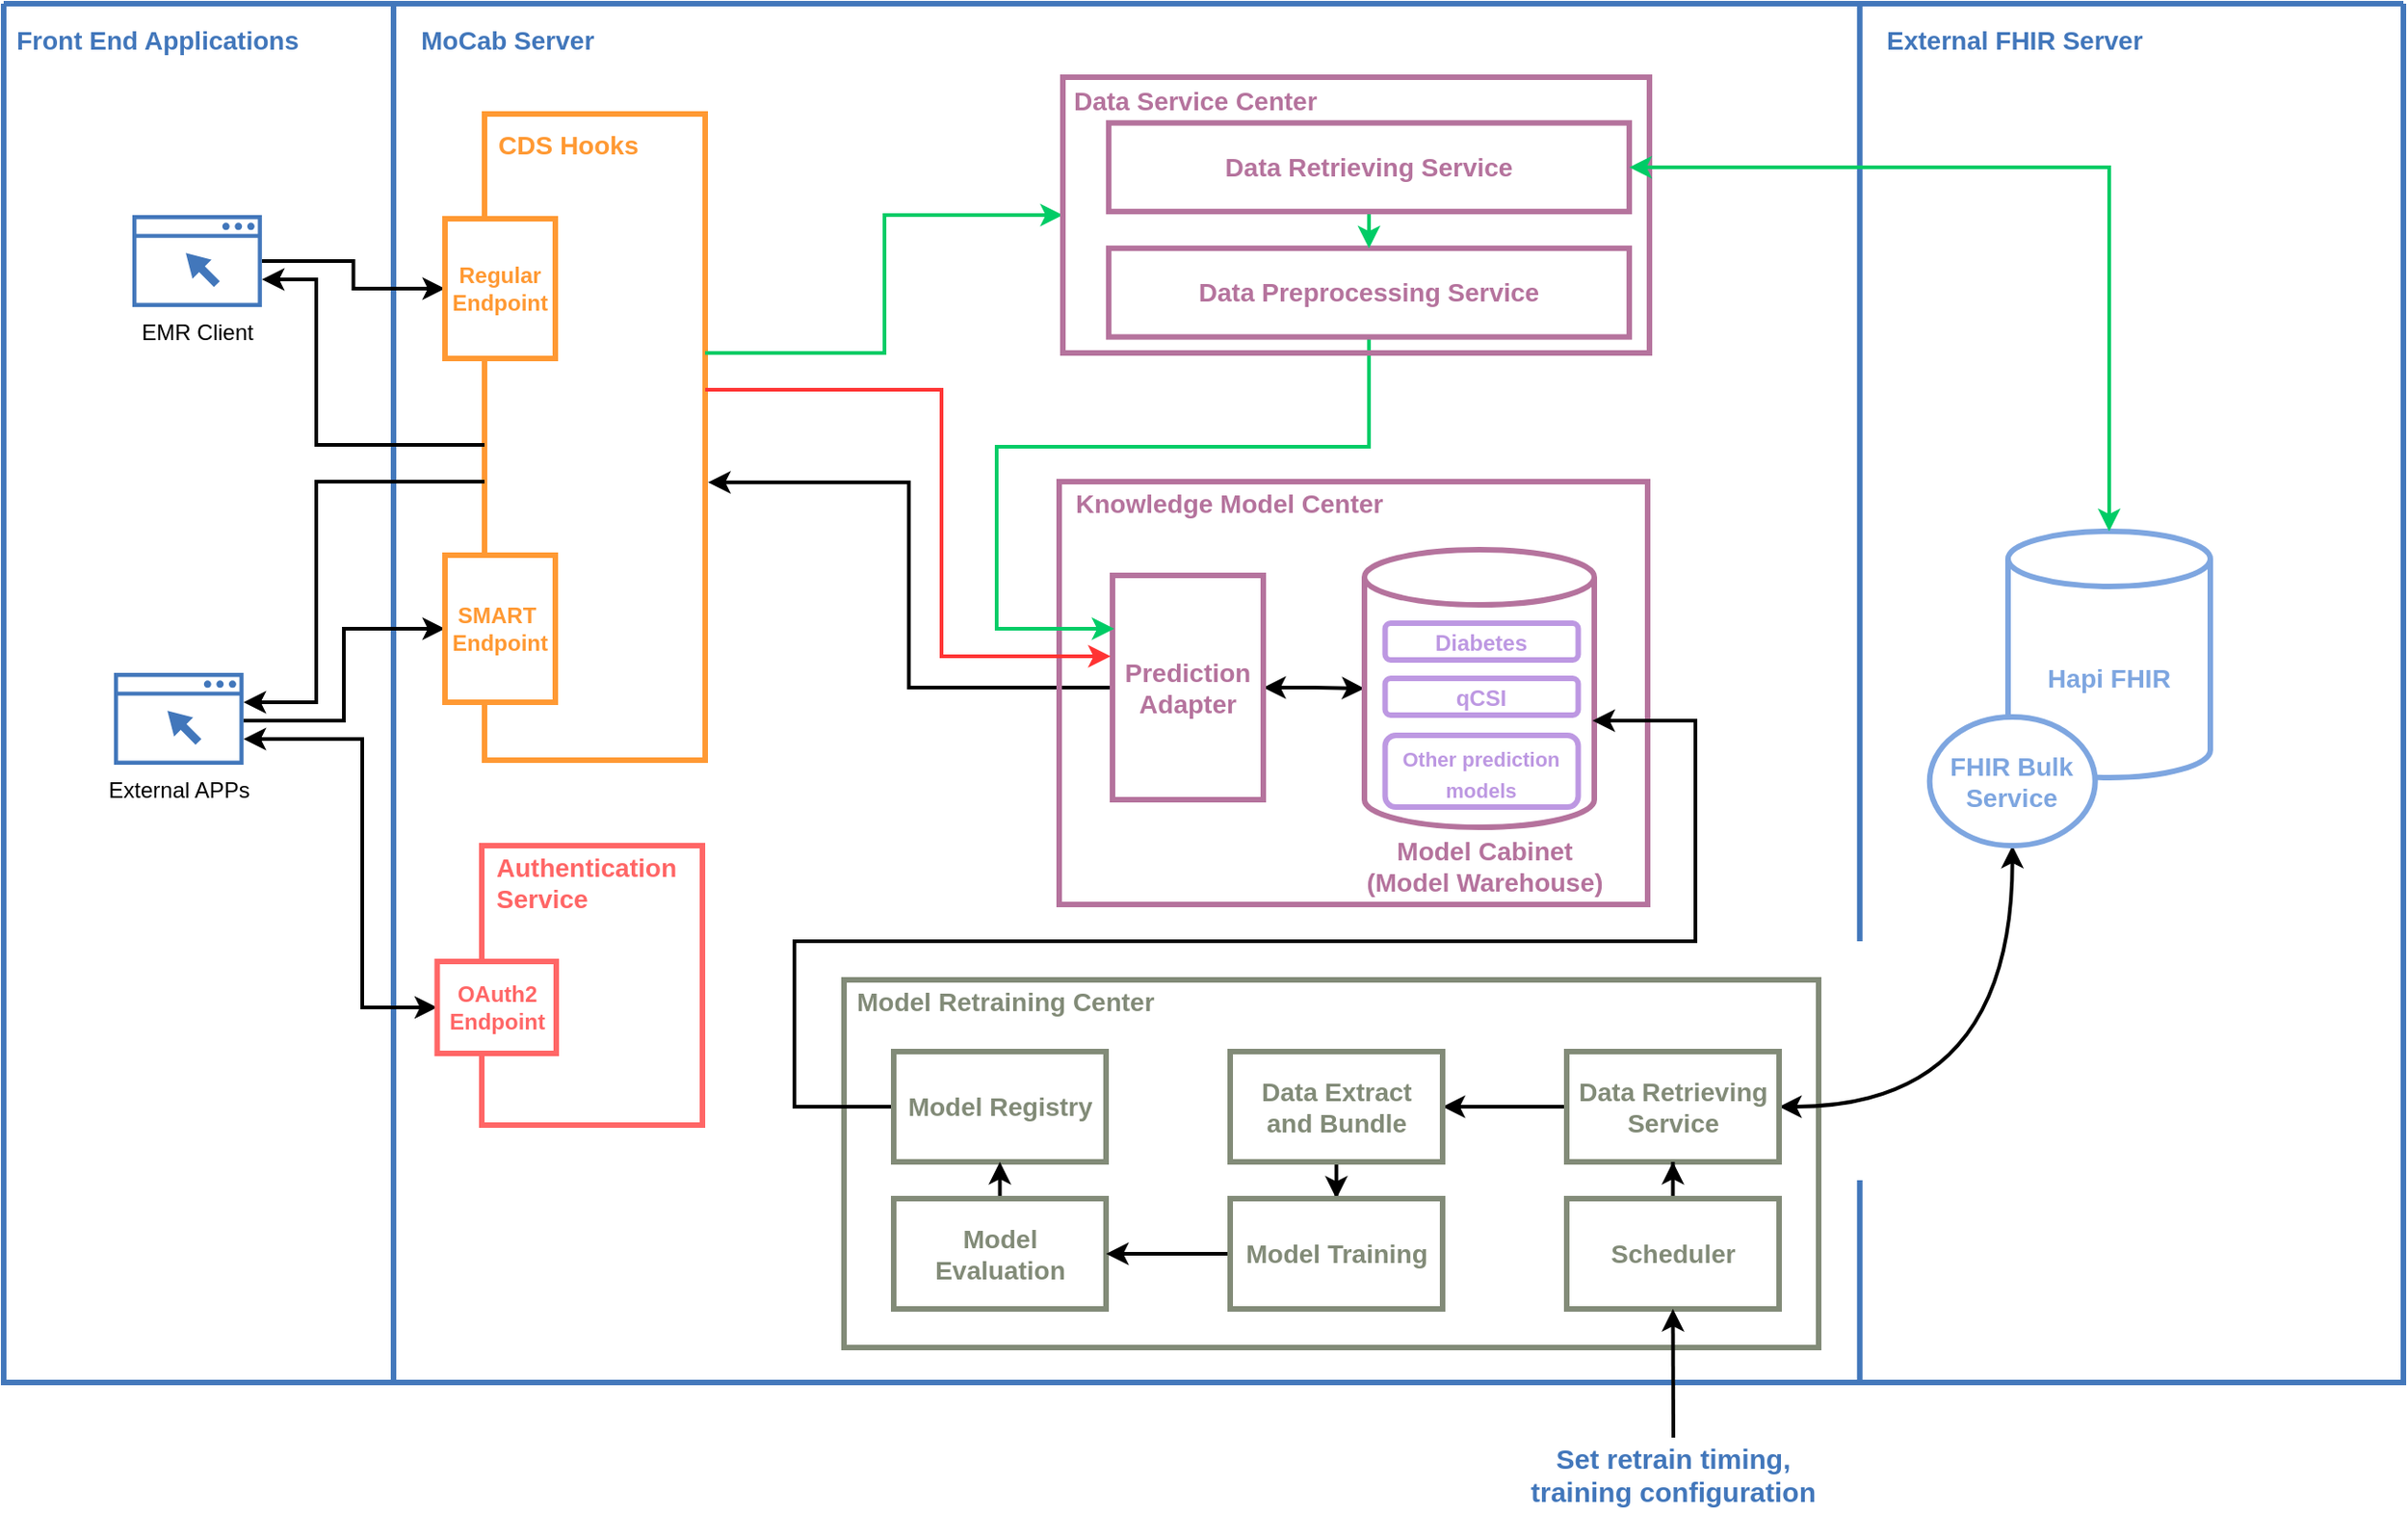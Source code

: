 <mxfile version="20.7.4" type="device"><diagram id="2f404044-711c-603c-8f00-f6bb4c023d3c" name="Page-1"><mxGraphModel dx="2878" dy="919" grid="1" gridSize="10" guides="1" tooltips="1" connect="1" arrows="1" fold="1" page="1" pageScale="1" pageWidth="1169" pageHeight="827" background="none" math="0" shadow="0"><root><mxCell id="0"/><mxCell id="1" parent="0"/><mxCell id="21" value="" style="swimlane;shadow=0;strokeColor=#4277BB;fillColor=#ffffff;fontColor=none;align=right;startSize=0;collapsible=0;noLabel=1;strokeWidth=3;" parent="1" vertex="1"><mxGeometry x="-190" y="230" width="1305" height="750" as="geometry"/></mxCell><mxCell id="22" value="Front End Applications" style="text;html=1;align=left;verticalAlign=middle;fontColor=#4277BB;shadow=0;dashed=0;strokeColor=none;fillColor=none;labelBackgroundColor=none;fontStyle=1;fontSize=14;spacingLeft=5;" parent="21" vertex="1"><mxGeometry y="10" width="180" height="20" as="geometry"/></mxCell><mxCell id="43" value="" style="line;strokeWidth=3;direction=south;html=1;shadow=0;labelBackgroundColor=none;fillColor=none;gradientColor=none;fontSize=12;fontColor=#4277BB;align=right;strokeColor=#4277BB;" parent="21" vertex="1"><mxGeometry x="207" width="10" height="750" as="geometry"/></mxCell><mxCell id="47" value="" style="line;strokeWidth=3;direction=south;html=1;shadow=0;labelBackgroundColor=none;fillColor=none;gradientColor=none;fontSize=12;fontColor=#4277BB;align=right;strokeColor=#4277BB;" parent="21" vertex="1"><mxGeometry x="1004.36" width="10" height="510" as="geometry"/></mxCell><mxCell id="48" value="MoCab Server" style="text;html=1;align=left;verticalAlign=middle;fontColor=#4277BB;shadow=0;dashed=0;strokeColor=none;fillColor=none;labelBackgroundColor=none;fontStyle=1;fontSize=14;spacingLeft=5;" parent="21" vertex="1"><mxGeometry x="220" y="10" width="150" height="20" as="geometry"/></mxCell><mxCell id="XKVZl34SWuccuq--4w8E-62" value="External FHIR Server" style="text;html=1;align=left;verticalAlign=middle;fontColor=#4277BB;shadow=0;dashed=0;strokeColor=none;fillColor=none;labelBackgroundColor=none;fontStyle=1;fontSize=14;spacingLeft=5;" parent="21" vertex="1"><mxGeometry x="1017.36" y="10" width="150" height="20" as="geometry"/></mxCell><mxCell id="zr4wXBdVAj4lqgL986UL-54" style="edgeStyle=orthogonalEdgeStyle;rounded=0;orthogonalLoop=1;jettySize=auto;html=1;entryX=0;entryY=0.5;entryDx=0;entryDy=0;startArrow=none;startFill=0;strokeWidth=2;" parent="21" source="hQCJ3XEMx7iAnxMMSpY4-54" target="zr4wXBdVAj4lqgL986UL-50" edge="1"><mxGeometry relative="1" as="geometry"/></mxCell><mxCell id="hQCJ3XEMx7iAnxMMSpY4-54" value="EMR Client" style="sketch=0;pointerEvents=1;shadow=0;dashed=0;html=1;strokeColor=none;fillColor=#4277bb;aspect=fixed;labelPosition=center;verticalLabelPosition=bottom;verticalAlign=top;align=center;outlineConnect=0;shape=mxgraph.vvd.web_browser;" parent="21" vertex="1"><mxGeometry x="70" y="115" width="70.42" height="50" as="geometry"/></mxCell><mxCell id="hQCJ3XEMx7iAnxMMSpY4-57" value="" style="group;strokeWidth=3;strokeColor=none;" parent="21" vertex="1" connectable="0"><mxGeometry x="261.5" y="60" width="120" height="380" as="geometry"/></mxCell><mxCell id="hQCJ3XEMx7iAnxMMSpY4-55" value="" style="rounded=0;whiteSpace=wrap;html=1;fillColor=none;strokeWidth=3;strokeColor=#FF9933;" parent="hQCJ3XEMx7iAnxMMSpY4-57" vertex="1"><mxGeometry width="120" height="351.5" as="geometry"/></mxCell><mxCell id="hQCJ3XEMx7iAnxMMSpY4-56" value="&lt;font color=&quot;#ff9933&quot;&gt;CDS Hooks&lt;/font&gt;" style="text;html=1;align=left;verticalAlign=middle;fontColor=#4277BB;shadow=0;dashed=0;strokeColor=none;fillColor=none;labelBackgroundColor=none;fontStyle=1;fontSize=14;spacingLeft=5;" parent="hQCJ3XEMx7iAnxMMSpY4-57" vertex="1"><mxGeometry y="4.382" width="102" height="24.516" as="geometry"/></mxCell><mxCell id="zr4wXBdVAj4lqgL986UL-49" value="" style="group;strokeWidth=3;strokeColor=none;" parent="hQCJ3XEMx7iAnxMMSpY4-57" vertex="1" connectable="0"><mxGeometry y="57" width="60" height="85.5" as="geometry"/></mxCell><mxCell id="zr4wXBdVAj4lqgL986UL-50" value="&lt;font color=&quot;#ff9933&quot;&gt;&lt;b&gt;Regular&lt;br&gt;Endpoint&lt;/b&gt;&lt;/font&gt;" style="rounded=0;whiteSpace=wrap;html=1;fillColor=default;strokeWidth=3;strokeColor=#FF9933;" parent="zr4wXBdVAj4lqgL986UL-49" vertex="1"><mxGeometry x="-21.5" width="60" height="76" as="geometry"/></mxCell><mxCell id="6xXJ92CtC5IXwNvtZVcw-48" style="edgeStyle=orthogonalEdgeStyle;rounded=0;orthogonalLoop=1;jettySize=auto;html=1;strokeWidth=2;startArrow=classic;startFill=1;" parent="21" source="hQCJ3XEMx7iAnxMMSpY4-67" target="hQCJ3XEMx7iAnxMMSpY4-68" edge="1"><mxGeometry relative="1" as="geometry"><mxPoint x="260" y="534" as="targetPoint"/><Array as="points"><mxPoint x="195" y="400"/><mxPoint x="195" y="546"/></Array></mxGeometry></mxCell><mxCell id="zr4wXBdVAj4lqgL986UL-53" style="edgeStyle=orthogonalEdgeStyle;rounded=0;orthogonalLoop=1;jettySize=auto;html=1;entryX=0;entryY=0.5;entryDx=0;entryDy=0;startArrow=none;startFill=0;strokeWidth=2;" parent="21" source="hQCJ3XEMx7iAnxMMSpY4-67" target="zr4wXBdVAj4lqgL986UL-52" edge="1"><mxGeometry relative="1" as="geometry"><Array as="points"><mxPoint x="185" y="390"/><mxPoint x="185" y="340"/></Array></mxGeometry></mxCell><mxCell id="hQCJ3XEMx7iAnxMMSpY4-67" value="External APPs" style="sketch=0;pointerEvents=1;shadow=0;dashed=0;html=1;strokeColor=none;fillColor=#4277bb;aspect=fixed;labelPosition=center;verticalLabelPosition=bottom;verticalAlign=top;align=center;outlineConnect=0;shape=mxgraph.vvd.web_browser;" parent="21" vertex="1"><mxGeometry x="60" y="364" width="70.42" height="50" as="geometry"/></mxCell><mxCell id="hQCJ3XEMx7iAnxMMSpY4-78" value="&lt;b&gt;&lt;font color=&quot;#7ea6e0&quot; style=&quot;font-size: 14px;&quot;&gt;Hapi FHIR&lt;/font&gt;&lt;/b&gt;" style="shape=cylinder3;whiteSpace=wrap;html=1;boundedLbl=1;backgroundOutline=1;size=15;fontColor=#FF9933;strokeColor=#7EA6E0;strokeWidth=3;fillColor=none;" parent="21" vertex="1"><mxGeometry x="1090.0" y="287" width="110" height="134" as="geometry"/></mxCell><mxCell id="zr4wXBdVAj4lqgL986UL-57" style="edgeStyle=orthogonalEdgeStyle;rounded=0;orthogonalLoop=1;jettySize=auto;html=1;fontColor=#FF9933;startArrow=none;startFill=0;strokeWidth=2;" parent="21" source="hQCJ3XEMx7iAnxMMSpY4-55" target="hQCJ3XEMx7iAnxMMSpY4-54" edge="1"><mxGeometry relative="1" as="geometry"><Array as="points"><mxPoint x="170" y="240"/><mxPoint x="170" y="150"/></Array></mxGeometry></mxCell><mxCell id="zr4wXBdVAj4lqgL986UL-58" style="edgeStyle=orthogonalEdgeStyle;rounded=0;orthogonalLoop=1;jettySize=auto;html=1;fontColor=#FF9933;startArrow=none;startFill=0;strokeWidth=2;" parent="21" source="hQCJ3XEMx7iAnxMMSpY4-55" target="hQCJ3XEMx7iAnxMMSpY4-67" edge="1"><mxGeometry relative="1" as="geometry"><Array as="points"><mxPoint x="170" y="260"/><mxPoint x="170" y="380"/></Array></mxGeometry></mxCell><mxCell id="zr4wXBdVAj4lqgL986UL-52" value="&lt;b&gt;&lt;font color=&quot;#ff9933&quot;&gt;SMART&amp;nbsp;&lt;br&gt;Endpoint&lt;/font&gt;&lt;/b&gt;" style="rounded=0;whiteSpace=wrap;html=1;fillColor=default;strokeWidth=3;strokeColor=#FF9933;" parent="21" vertex="1"><mxGeometry x="240" y="300" width="60" height="80" as="geometry"/></mxCell><mxCell id="zr4wXBdVAj4lqgL986UL-59" style="edgeStyle=orthogonalEdgeStyle;rounded=0;orthogonalLoop=1;jettySize=auto;html=1;fontColor=#FF9933;startArrow=none;startFill=0;strokeWidth=2;strokeColor=#00CC66;" parent="21" source="hQCJ3XEMx7iAnxMMSpY4-55" target="hQCJ3XEMx7iAnxMMSpY4-76" edge="1"><mxGeometry relative="1" as="geometry"><Array as="points"><mxPoint x="479" y="190"/><mxPoint x="479" y="115"/></Array></mxGeometry></mxCell><mxCell id="zr4wXBdVAj4lqgL986UL-60" style="edgeStyle=orthogonalEdgeStyle;rounded=0;orthogonalLoop=1;jettySize=auto;html=1;entryX=1.013;entryY=0.57;entryDx=0;entryDy=0;entryPerimeter=0;fontColor=#FF9933;startArrow=none;startFill=0;strokeWidth=2;" parent="21" source="hQCJ3XEMx7iAnxMMSpY4-119" target="hQCJ3XEMx7iAnxMMSpY4-55" edge="1"><mxGeometry relative="1" as="geometry"/></mxCell><mxCell id="hQCJ3XEMx7iAnxMMSpY4-80" value="" style="rounded=0;whiteSpace=wrap;html=1;fontColor=#FF9933;strokeColor=#B5739D;strokeWidth=3;fillColor=none;" parent="21" vertex="1"><mxGeometry x="574" y="260" width="320" height="230" as="geometry"/></mxCell><mxCell id="hQCJ3XEMx7iAnxMMSpY4-83" value="" style="group" parent="21" vertex="1" connectable="0"><mxGeometry x="575" y="300" width="320" height="190" as="geometry"/></mxCell><mxCell id="hQCJ3XEMx7iAnxMMSpY4-146" style="edgeStyle=orthogonalEdgeStyle;rounded=0;orthogonalLoop=1;jettySize=auto;html=1;entryX=0;entryY=0.5;entryDx=0;entryDy=0;entryPerimeter=0;fontSize=13;fontColor=#000000;startArrow=classic;startFill=1;strokeWidth=2;" parent="hQCJ3XEMx7iAnxMMSpY4-83" source="hQCJ3XEMx7iAnxMMSpY4-119" target="hQCJ3XEMx7iAnxMMSpY4-120" edge="1"><mxGeometry relative="1" as="geometry"/></mxCell><mxCell id="hQCJ3XEMx7iAnxMMSpY4-119" value="&lt;b&gt;&lt;font color=&quot;#b5739d&quot;&gt;Prediction Adapter&lt;/font&gt;&lt;/b&gt;" style="rounded=0;whiteSpace=wrap;html=1;fontSize=14;fontColor=#FF9933;strokeColor=#B5739D;strokeWidth=3;fillColor=none;" parent="hQCJ3XEMx7iAnxMMSpY4-83" vertex="1"><mxGeometry x="28" y="11" width="82" height="122" as="geometry"/></mxCell><mxCell id="hQCJ3XEMx7iAnxMMSpY4-132" value="&lt;b&gt;&lt;font style=&quot;font-size: 14px;&quot;&gt;&lt;font color=&quot;#b5739d&quot;&gt;Model Cabinet&lt;br&gt;(Model Warehouse)&lt;/font&gt;&lt;br&gt;&lt;/font&gt;&lt;/b&gt;" style="text;html=1;strokeColor=none;fillColor=none;align=center;verticalAlign=middle;whiteSpace=wrap;rounded=0;fontSize=11;fontColor=#FF6666;" parent="hQCJ3XEMx7iAnxMMSpY4-83" vertex="1"><mxGeometry x="158" y="154" width="145" height="30" as="geometry"/></mxCell><mxCell id="hQCJ3XEMx7iAnxMMSpY4-136" value="" style="group" parent="hQCJ3XEMx7iAnxMMSpY4-83" vertex="1" connectable="0"><mxGeometry x="165" y="-3" width="125" height="151" as="geometry"/></mxCell><mxCell id="hQCJ3XEMx7iAnxMMSpY4-120" value="" style="shape=cylinder3;whiteSpace=wrap;html=1;boundedLbl=1;backgroundOutline=1;size=15;fontColor=#FF9933;strokeColor=#B5739D;strokeWidth=3;fillColor=none;" parent="hQCJ3XEMx7iAnxMMSpY4-136" vertex="1"><mxGeometry width="125" height="151" as="geometry"/></mxCell><mxCell id="hQCJ3XEMx7iAnxMMSpY4-128" value="&lt;b&gt;&lt;font color=&quot;#bd98e2&quot; style=&quot;font-size: 12px;&quot;&gt;Diabetes&lt;/font&gt;&lt;/b&gt;" style="rounded=1;whiteSpace=wrap;html=1;fontSize=14;fontColor=#FF9933;strokeColor=#BD98E2;strokeWidth=3;fillColor=none;" parent="hQCJ3XEMx7iAnxMMSpY4-136" vertex="1"><mxGeometry x="11.25" y="40" width="105" height="20" as="geometry"/></mxCell><mxCell id="hQCJ3XEMx7iAnxMMSpY4-129" value="&lt;b&gt;&lt;font color=&quot;#bd98e2&quot; style=&quot;font-size: 12px;&quot;&gt;qCSI&lt;/font&gt;&lt;/b&gt;" style="rounded=1;whiteSpace=wrap;html=1;fontSize=14;fontColor=#FF9933;strokeColor=#BD98E2;strokeWidth=3;fillColor=none;" parent="hQCJ3XEMx7iAnxMMSpY4-136" vertex="1"><mxGeometry x="11.25" y="70" width="105" height="20" as="geometry"/></mxCell><mxCell id="hQCJ3XEMx7iAnxMMSpY4-130" value="&lt;font color=&quot;#bd98e2&quot; style=&quot;font-size: 11px;&quot;&gt;&lt;b&gt;Other prediction&lt;br&gt;models&lt;/b&gt;&lt;/font&gt;" style="rounded=1;whiteSpace=wrap;html=1;fontSize=14;fontColor=#FF9933;strokeColor=#BD98E2;strokeWidth=3;fillColor=none;" parent="hQCJ3XEMx7iAnxMMSpY4-136" vertex="1"><mxGeometry x="11.25" y="101" width="105" height="39" as="geometry"/></mxCell><mxCell id="hQCJ3XEMx7iAnxMMSpY4-81" value="&lt;font color=&quot;#b5739d&quot;&gt;Knowledge Model Center&lt;/font&gt;" style="text;html=1;align=left;verticalAlign=middle;fontColor=#4277BB;shadow=0;dashed=0;strokeColor=none;fillColor=none;labelBackgroundColor=none;fontStyle=1;fontSize=14;spacingLeft=5;" parent="21" vertex="1"><mxGeometry x="576" y="262" width="185" height="20" as="geometry"/></mxCell><mxCell id="hQCJ3XEMx7iAnxMMSpY4-145" style="edgeStyle=orthogonalEdgeStyle;rounded=0;orthogonalLoop=1;jettySize=auto;html=1;fontSize=13;fontColor=#000000;startArrow=none;startFill=0;strokeWidth=2;strokeColor=#00CC66;" parent="21" source="hQCJ3XEMx7iAnxMMSpY4-86" edge="1"><mxGeometry relative="1" as="geometry"><Array as="points"><mxPoint x="743" y="241"/><mxPoint x="540" y="241"/><mxPoint x="540" y="340"/><mxPoint x="604" y="340"/></Array><mxPoint x="604" y="340" as="targetPoint"/></mxGeometry></mxCell><mxCell id="hQCJ3XEMx7iAnxMMSpY4-84" value="" style="group;strokeColor=none;fillColor=none;" parent="21" vertex="1" connectable="0"><mxGeometry x="575" y="40" width="320" height="150" as="geometry"/></mxCell><mxCell id="hQCJ3XEMx7iAnxMMSpY4-76" value="" style="rounded=0;whiteSpace=wrap;html=1;fontColor=#FF9933;strokeColor=#B5739D;strokeWidth=3;fillColor=none;" parent="hQCJ3XEMx7iAnxMMSpY4-84" vertex="1"><mxGeometry x="0.997" width="319.003" height="150" as="geometry"/></mxCell><mxCell id="hQCJ3XEMx7iAnxMMSpY4-77" value="&lt;font color=&quot;#b5739d&quot;&gt;Data Service Center&lt;/font&gt;" style="text;html=1;align=left;verticalAlign=middle;fontColor=#4277BB;shadow=0;dashed=0;strokeColor=none;fillColor=none;labelBackgroundColor=none;fontStyle=1;fontSize=14;spacingLeft=5;" parent="hQCJ3XEMx7iAnxMMSpY4-84" vertex="1"><mxGeometry y="2.143" width="119.626" height="21.429" as="geometry"/></mxCell><mxCell id="hQCJ3XEMx7iAnxMMSpY4-86" value="&lt;b&gt;&lt;font color=&quot;#b5739d&quot;&gt;Data Preprocessing Service&lt;/font&gt;&lt;/b&gt;" style="rounded=0;whiteSpace=wrap;html=1;fontSize=14;fontColor=#FF9933;strokeColor=#B5739D;strokeWidth=3;fillColor=none;" parent="hQCJ3XEMx7iAnxMMSpY4-84" vertex="1"><mxGeometry x="25.919" y="93.071" width="283.115" height="48.214" as="geometry"/></mxCell><mxCell id="hQCJ3XEMx7iAnxMMSpY4-144" style="edgeStyle=orthogonalEdgeStyle;rounded=0;orthogonalLoop=1;jettySize=auto;html=1;exitX=0.5;exitY=1;exitDx=0;exitDy=0;entryX=0.5;entryY=0;entryDx=0;entryDy=0;fontSize=13;fontColor=#000000;startArrow=none;startFill=0;strokeWidth=2;strokeColor=#00CC66;" parent="hQCJ3XEMx7iAnxMMSpY4-84" source="hQCJ3XEMx7iAnxMMSpY4-118" target="hQCJ3XEMx7iAnxMMSpY4-86" edge="1"><mxGeometry relative="1" as="geometry"/></mxCell><mxCell id="hQCJ3XEMx7iAnxMMSpY4-118" value="&lt;b&gt;&lt;font color=&quot;#b5739d&quot;&gt;Data Retrieving Service&lt;/font&gt;&lt;/b&gt;" style="rounded=0;whiteSpace=wrap;html=1;fontSize=14;fontColor=#FF9933;strokeColor=#B5739D;strokeWidth=3;fillColor=none;" parent="hQCJ3XEMx7iAnxMMSpY4-84" vertex="1"><mxGeometry x="25.919" y="24.857" width="283.115" height="48.214" as="geometry"/></mxCell><mxCell id="zr4wXBdVAj4lqgL986UL-61" value="" style="line;strokeWidth=3;direction=south;html=1;shadow=0;labelBackgroundColor=none;fillColor=none;gradientColor=none;fontSize=12;fontColor=#4277BB;align=right;strokeColor=#4277BB;" parent="21" vertex="1"><mxGeometry x="1004.36" y="640" width="10" height="110" as="geometry"/></mxCell><mxCell id="zr4wXBdVAj4lqgL986UL-62" value="" style="rounded=0;whiteSpace=wrap;html=1;fontColor=#FF9933;strokeColor=#828B78;strokeWidth=3;fillColor=none;" parent="21" vertex="1"><mxGeometry x="457" y="531" width="530" height="200" as="geometry"/></mxCell><mxCell id="zr4wXBdVAj4lqgL986UL-63" value="&lt;font color=&quot;#828b78&quot;&gt;Model Retraining Center&lt;/font&gt;" style="text;html=1;align=left;verticalAlign=middle;fontColor=#4277BB;shadow=0;dashed=0;strokeColor=none;fillColor=none;labelBackgroundColor=none;fontStyle=1;fontSize=14;spacingLeft=5;" parent="21" vertex="1"><mxGeometry x="457" y="533" width="185" height="20" as="geometry"/></mxCell><mxCell id="zr4wXBdVAj4lqgL986UL-64" style="edgeStyle=orthogonalEdgeStyle;rounded=0;orthogonalLoop=1;jettySize=auto;html=1;exitX=1;exitY=0.5;exitDx=0;exitDy=0;fontColor=#FF9933;startArrow=classic;startFill=1;strokeWidth=2;strokeColor=#00CC66;" parent="21" source="hQCJ3XEMx7iAnxMMSpY4-118" target="hQCJ3XEMx7iAnxMMSpY4-78" edge="1"><mxGeometry relative="1" as="geometry"/></mxCell><mxCell id="fV0WlTHLcjonHDC1Q3u_-123" style="edgeStyle=orthogonalEdgeStyle;rounded=0;orthogonalLoop=1;jettySize=auto;html=1;entryX=1;entryY=0.5;entryDx=0;entryDy=0;strokeWidth=2;fontSize=14;fontColor=#828B78;startArrow=classic;startFill=1;curved=1;exitX=0.5;exitY=1;exitDx=0;exitDy=0;" parent="21" source="fV0WlTHLcjonHDC1Q3u_-48" target="fV0WlTHLcjonHDC1Q3u_-112" edge="1"><mxGeometry relative="1" as="geometry"><Array as="points"><mxPoint x="1092" y="600"/></Array></mxGeometry></mxCell><mxCell id="fV0WlTHLcjonHDC1Q3u_-48" value="&lt;b&gt;&lt;font style=&quot;font-size: 14px;&quot; color=&quot;#7ea6e0&quot;&gt;FHIR Bulk Service&lt;/font&gt;&lt;/b&gt;" style="ellipse;whiteSpace=wrap;html=1;strokeColor=#7EA6E0;strokeWidth=3;fillColor=default;" parent="21" vertex="1"><mxGeometry x="1047.36" y="388" width="90" height="70" as="geometry"/></mxCell><mxCell id="fV0WlTHLcjonHDC1Q3u_-116" style="edgeStyle=orthogonalEdgeStyle;rounded=0;orthogonalLoop=1;jettySize=auto;html=1;entryX=0.992;entryY=0.616;entryDx=0;entryDy=0;entryPerimeter=0;fontSize=14;fontColor=#828B78;strokeWidth=2;" parent="21" source="fV0WlTHLcjonHDC1Q3u_-103" target="hQCJ3XEMx7iAnxMMSpY4-120" edge="1"><mxGeometry relative="1" as="geometry"><Array as="points"><mxPoint x="430" y="600"/><mxPoint x="430" y="510"/><mxPoint x="920" y="510"/><mxPoint x="920" y="390"/></Array></mxGeometry></mxCell><mxCell id="fV0WlTHLcjonHDC1Q3u_-103" value="&lt;font size=&quot;1&quot; style=&quot;&quot; color=&quot;#828b78&quot;&gt;&lt;b style=&quot;font-size: 14px;&quot;&gt;Model Registry&lt;/b&gt;&lt;/font&gt;" style="rounded=0;whiteSpace=wrap;html=1;fontColor=#FF9933;strokeColor=#828B78;strokeWidth=3;fillColor=none;" parent="21" vertex="1"><mxGeometry x="484" y="570" width="115.5" height="60" as="geometry"/></mxCell><mxCell id="fV0WlTHLcjonHDC1Q3u_-118" style="edgeStyle=orthogonalEdgeStyle;rounded=0;orthogonalLoop=1;jettySize=auto;html=1;entryX=0.5;entryY=1;entryDx=0;entryDy=0;strokeWidth=2;fontSize=14;fontColor=#828B78;" parent="21" source="fV0WlTHLcjonHDC1Q3u_-106" target="fV0WlTHLcjonHDC1Q3u_-103" edge="1"><mxGeometry relative="1" as="geometry"/></mxCell><mxCell id="fV0WlTHLcjonHDC1Q3u_-106" value="&lt;font color=&quot;#828b78&quot; style=&quot;font-size: 14px;&quot;&gt;&lt;b&gt;Model Evaluation&lt;/b&gt;&lt;/font&gt;" style="rounded=0;whiteSpace=wrap;html=1;fontColor=#FF9933;strokeColor=#828B78;strokeWidth=3;fillColor=none;" parent="21" vertex="1"><mxGeometry x="484" y="650" width="115.5" height="60" as="geometry"/></mxCell><mxCell id="fV0WlTHLcjonHDC1Q3u_-122" style="edgeStyle=orthogonalEdgeStyle;rounded=0;orthogonalLoop=1;jettySize=auto;html=1;strokeWidth=2;fontSize=14;fontColor=#828B78;" parent="21" source="fV0WlTHLcjonHDC1Q3u_-112" target="fV0WlTHLcjonHDC1Q3u_-113" edge="1"><mxGeometry relative="1" as="geometry"/></mxCell><mxCell id="fV0WlTHLcjonHDC1Q3u_-112" value="&lt;font size=&quot;1&quot; style=&quot;&quot; color=&quot;#828b78&quot;&gt;&lt;b style=&quot;font-size: 14px;&quot;&gt;Data Retrieving Service&lt;/b&gt;&lt;/font&gt;" style="rounded=0;whiteSpace=wrap;html=1;fontColor=#FF9933;strokeColor=#828B78;strokeWidth=3;fillColor=none;" parent="21" vertex="1"><mxGeometry x="850" y="570" width="115.5" height="60" as="geometry"/></mxCell><mxCell id="fV0WlTHLcjonHDC1Q3u_-120" style="edgeStyle=orthogonalEdgeStyle;rounded=0;orthogonalLoop=1;jettySize=auto;html=1;strokeWidth=2;fontSize=14;fontColor=#828B78;" parent="21" source="fV0WlTHLcjonHDC1Q3u_-113" target="fV0WlTHLcjonHDC1Q3u_-114" edge="1"><mxGeometry relative="1" as="geometry"/></mxCell><mxCell id="fV0WlTHLcjonHDC1Q3u_-113" value="&lt;font size=&quot;1&quot; style=&quot;&quot; color=&quot;#828b78&quot;&gt;&lt;b style=&quot;font-size: 14px;&quot;&gt;Data Extract &lt;br&gt;and Bundle&lt;/b&gt;&lt;/font&gt;" style="rounded=0;whiteSpace=wrap;html=1;fontColor=#FF9933;strokeColor=#828B78;strokeWidth=3;fillColor=none;" parent="21" vertex="1"><mxGeometry x="667" y="570" width="115.5" height="60" as="geometry"/></mxCell><mxCell id="fV0WlTHLcjonHDC1Q3u_-119" style="edgeStyle=orthogonalEdgeStyle;rounded=0;orthogonalLoop=1;jettySize=auto;html=1;strokeWidth=2;fontSize=14;fontColor=#828B78;" parent="21" source="fV0WlTHLcjonHDC1Q3u_-114" target="fV0WlTHLcjonHDC1Q3u_-106" edge="1"><mxGeometry relative="1" as="geometry"/></mxCell><mxCell id="fV0WlTHLcjonHDC1Q3u_-114" value="&lt;font size=&quot;1&quot; style=&quot;&quot; color=&quot;#828b78&quot;&gt;&lt;b style=&quot;font-size: 14px;&quot;&gt;Model Training&lt;/b&gt;&lt;/font&gt;" style="rounded=0;whiteSpace=wrap;html=1;fontColor=#FF9933;strokeColor=#828B78;strokeWidth=3;fillColor=none;" parent="21" vertex="1"><mxGeometry x="667" y="650" width="115.5" height="60" as="geometry"/></mxCell><mxCell id="fV0WlTHLcjonHDC1Q3u_-121" style="edgeStyle=orthogonalEdgeStyle;rounded=0;orthogonalLoop=1;jettySize=auto;html=1;strokeWidth=2;fontSize=14;fontColor=#828B78;" parent="21" source="fV0WlTHLcjonHDC1Q3u_-115" target="fV0WlTHLcjonHDC1Q3u_-112" edge="1"><mxGeometry relative="1" as="geometry"/></mxCell><mxCell id="fV0WlTHLcjonHDC1Q3u_-115" value="&lt;font size=&quot;1&quot; style=&quot;&quot; color=&quot;#828b78&quot;&gt;&lt;b style=&quot;font-size: 14px;&quot;&gt;Scheduler&lt;/b&gt;&lt;/font&gt;" style="rounded=0;whiteSpace=wrap;html=1;fontColor=#FF9933;strokeColor=#828B78;strokeWidth=3;fillColor=none;" parent="21" vertex="1"><mxGeometry x="850" y="650" width="115.5" height="60" as="geometry"/></mxCell><mxCell id="UUmaXFUx1T52i4FZzNP1-48" style="edgeStyle=orthogonalEdgeStyle;rounded=0;orthogonalLoop=1;jettySize=auto;html=1;entryX=-0.012;entryY=0.361;entryDx=0;entryDy=0;entryPerimeter=0;strokeWidth=2;strokeColor=#FF3333;" parent="21" source="hQCJ3XEMx7iAnxMMSpY4-55" target="hQCJ3XEMx7iAnxMMSpY4-119" edge="1"><mxGeometry relative="1" as="geometry"><Array as="points"><mxPoint x="510" y="210"/><mxPoint x="510" y="355"/></Array></mxGeometry></mxCell><mxCell id="DCZyrVCiaafaLiP7-9D1-48" value="" style="group" vertex="1" connectable="0" parent="21"><mxGeometry x="260" y="458" width="121.5" height="152" as="geometry"/></mxCell><mxCell id="hQCJ3XEMx7iAnxMMSpY4-58" value="" style="rounded=0;whiteSpace=wrap;html=1;strokeColor=#FF6666;strokeWidth=3;fillColor=none;" parent="DCZyrVCiaafaLiP7-9D1-48" vertex="1"><mxGeometry width="120" height="152" as="geometry"/></mxCell><mxCell id="hQCJ3XEMx7iAnxMMSpY4-85" value="" style="group" parent="DCZyrVCiaafaLiP7-9D1-48" vertex="1" connectable="0"><mxGeometry x="0.5" width="121" height="122" as="geometry"/></mxCell><mxCell id="hQCJ3XEMx7iAnxMMSpY4-59" value="&lt;font color=&quot;#ff6666&quot;&gt;Authentication&lt;br&gt;Service&lt;/font&gt;" style="text;html=1;align=left;verticalAlign=middle;fontColor=#4277BB;shadow=0;dashed=0;strokeColor=none;fillColor=none;labelBackgroundColor=none;fontStyle=1;fontSize=14;spacingLeft=5;" parent="hQCJ3XEMx7iAnxMMSpY4-85" vertex="1"><mxGeometry y="10" width="102" height="20" as="geometry"/></mxCell><mxCell id="hQCJ3XEMx7iAnxMMSpY4-68" value="&lt;b&gt;OAuth2&lt;br&gt;Endpoint&lt;/b&gt;" style="rounded=0;whiteSpace=wrap;html=1;fontColor=#ff6666;strokeColor=#FF6666;strokeWidth=3;fillColor=default;" parent="hQCJ3XEMx7iAnxMMSpY4-85" vertex="1"><mxGeometry x="-24.75" y="63" width="64.75" height="50" as="geometry"/></mxCell><mxCell id="fV0WlTHLcjonHDC1Q3u_-124" value="" style="endArrow=classic;html=1;rounded=0;strokeWidth=2;fontSize=14;fontColor=#828B78;entryX=0.5;entryY=1;entryDx=0;entryDy=0;exitX=0.5;exitY=0;exitDx=0;exitDy=0;" parent="1" source="fV0WlTHLcjonHDC1Q3u_-125" target="fV0WlTHLcjonHDC1Q3u_-115" edge="1"><mxGeometry width="50" height="50" relative="1" as="geometry"><mxPoint x="718" y="1030" as="sourcePoint"/><mxPoint x="750" y="1000" as="targetPoint"/></mxGeometry></mxCell><mxCell id="fV0WlTHLcjonHDC1Q3u_-125" value="&lt;font color=&quot;#4277bb&quot; style=&quot;font-size: 15px;&quot;&gt;&lt;b style=&quot;&quot;&gt;Set retrain timing, training configuration&lt;/b&gt;&lt;/font&gt;" style="text;html=1;strokeColor=none;fillColor=none;align=center;verticalAlign=middle;whiteSpace=wrap;rounded=0;strokeWidth=3;fontSize=14;fontColor=#828B78;" parent="1" vertex="1"><mxGeometry x="633" y="1010" width="170" height="40" as="geometry"/></mxCell></root></mxGraphModel></diagram></mxfile>